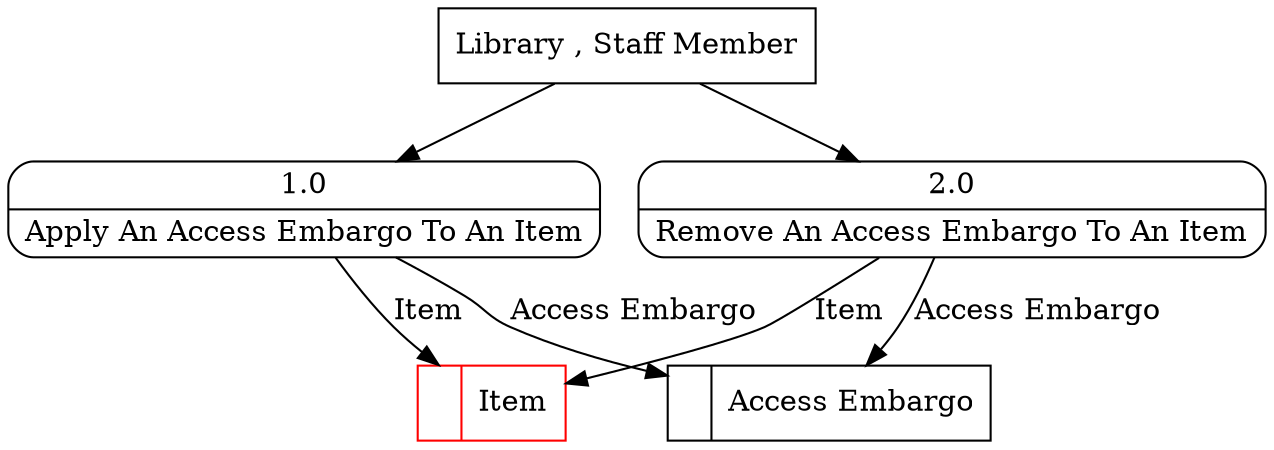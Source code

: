 digraph dfd2{ 
node[shape=record]
200 [label="<f0>  |<f1> Item " color=red];
201 [label="<f0>  |<f1> Access Embargo " ];
202 [label="Library , Staff Member" shape=box];
203 [label="{<f0> 1.0|<f1> Apply An Access Embargo To An Item }" shape=Mrecord];
204 [label="{<f0> 2.0|<f1> Remove An Access Embargo To An Item }" shape=Mrecord];
202 -> 203
202 -> 204
203 -> 201 [label="Access Embargo"]
203 -> 200 [label="Item"]
204 -> 200 [label="Item"]
204 -> 201 [label="Access Embargo"]
}